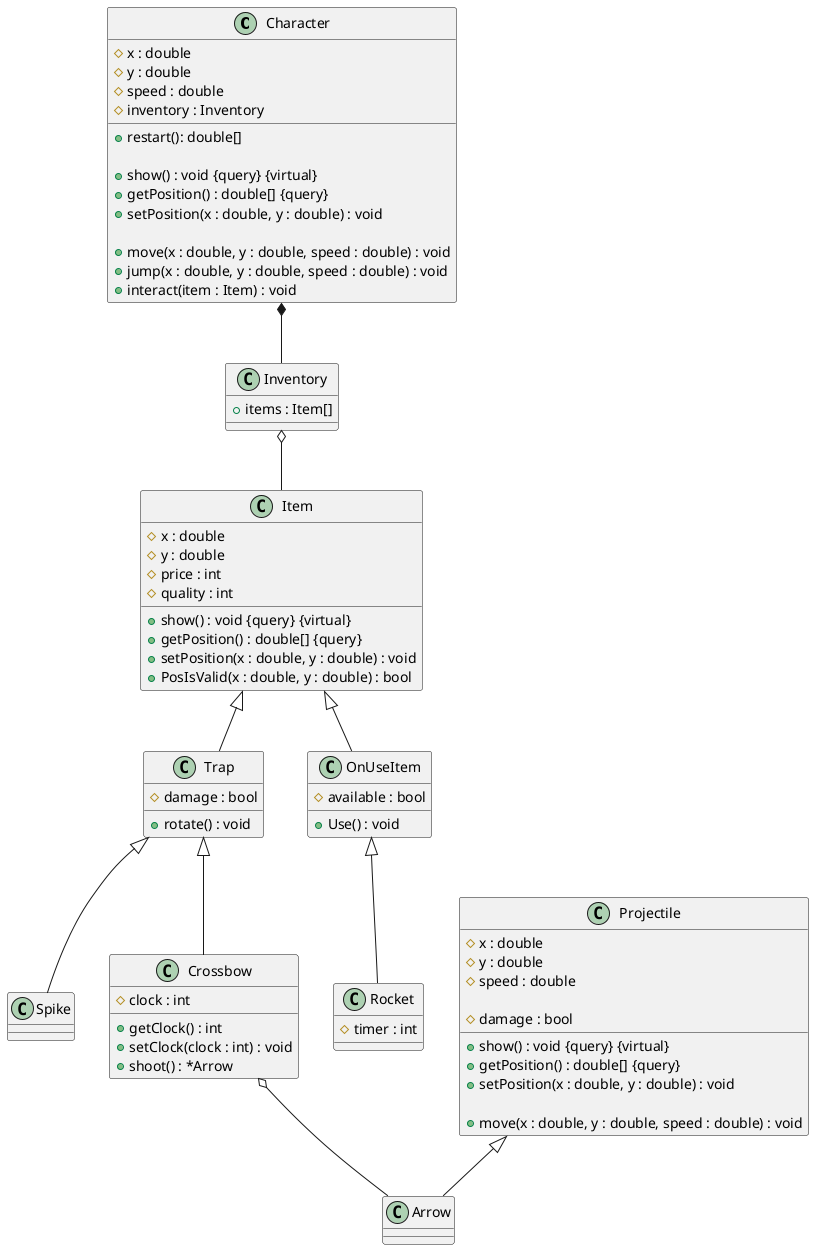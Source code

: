 @startuml
class Character
{
    # x : double
    # y : double
    # speed : double
    # inventory : Inventory

    + restart(): double[]

    + show() : void {query} {virtual}
    + getPosition() : double[] {query}
    + setPosition(x : double, y : double) : void

    + move(x : double, y : double, speed : double) : void
    + jump(x : double, y : double, speed : double) : void
    + interact(item : Item) : void
}

class Inventory
{
    + items : Item[]
}

class Item
{
    # x : double
    # y : double
    # price : int
    # quality : int

    + show() : void {query} {virtual}
    + getPosition() : double[] {query}
    + setPosition(x : double, y : double) : void
    + PosIsValid(x : double, y : double) : bool
}

class Trap
{
    # damage : bool
    + rotate() : void
}

class OnUseItem
{
    # available : bool
    + Use() : void
}

class Rocket
{
    # timer : int
}

class Spike
{

}

class Crossbow
{
    # clock : int
    + getClock() : int
    + setClock(clock : int) : void
    + shoot() : *Arrow
}

class Projectile
{
    # x : double
    # y : double
    # speed : double

    # damage : bool

    + show() : void {query} {virtual}
    + getPosition() : double[] {query}
    + setPosition(x : double, y : double) : void

    + move(x : double, y : double, speed : double) : void
}

class Arrow
{

}

Item ^-- Trap
Item ^-- OnUseItem
OnUseItem ^-- Rocket
Trap ^-- Spike
Trap ^-- Crossbow
Crossbow o-- Arrow
Projectile ^-- Arrow
Character *-- Inventory
Inventory o-- Item

@enduml